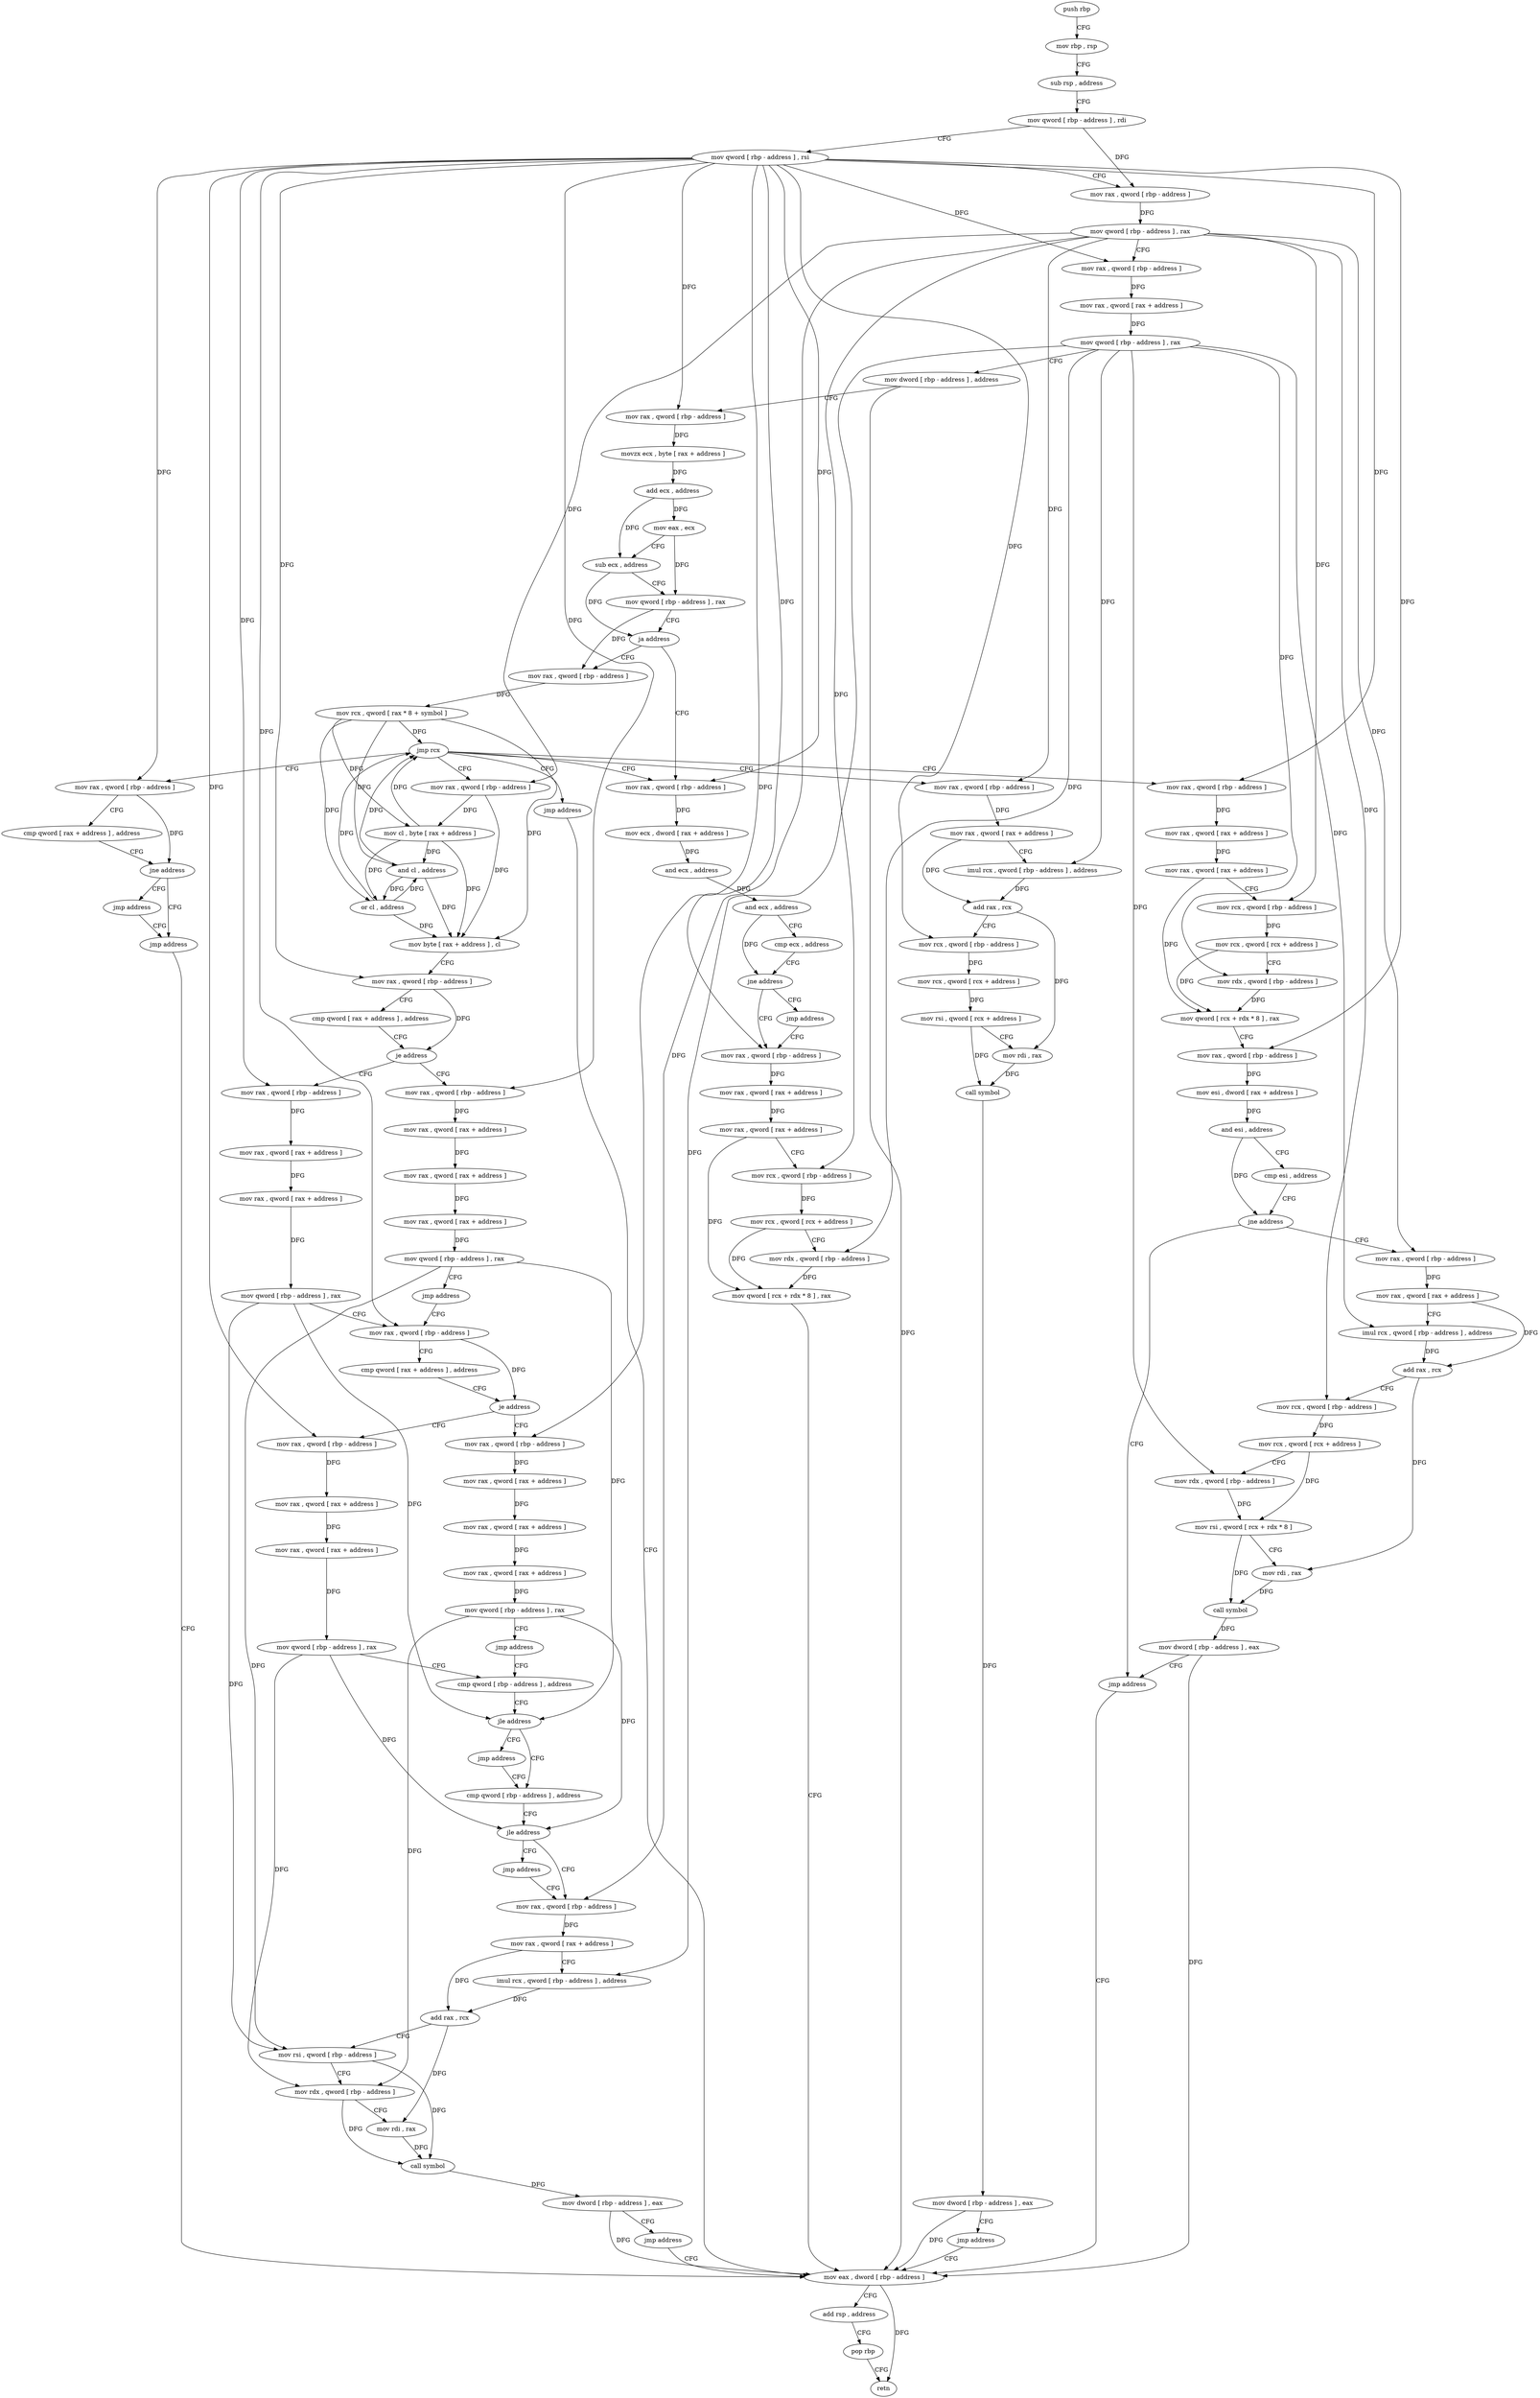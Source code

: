 digraph "func" {
"4270000" [label = "push rbp" ]
"4270001" [label = "mov rbp , rsp" ]
"4270004" [label = "sub rsp , address" ]
"4270008" [label = "mov qword [ rbp - address ] , rdi" ]
"4270012" [label = "mov qword [ rbp - address ] , rsi" ]
"4270016" [label = "mov rax , qword [ rbp - address ]" ]
"4270020" [label = "mov qword [ rbp - address ] , rax" ]
"4270024" [label = "mov rax , qword [ rbp - address ]" ]
"4270028" [label = "mov rax , qword [ rax + address ]" ]
"4270032" [label = "mov qword [ rbp - address ] , rax" ]
"4270036" [label = "mov dword [ rbp - address ] , address" ]
"4270043" [label = "mov rax , qword [ rbp - address ]" ]
"4270047" [label = "movzx ecx , byte [ rax + address ]" ]
"4270051" [label = "add ecx , address" ]
"4270054" [label = "mov eax , ecx" ]
"4270056" [label = "sub ecx , address" ]
"4270059" [label = "mov qword [ rbp - address ] , rax" ]
"4270063" [label = "ja address" ]
"4270470" [label = "mov rax , qword [ rbp - address ]" ]
"4270069" [label = "mov rax , qword [ rbp - address ]" ]
"4270474" [label = "mov ecx , dword [ rax + address ]" ]
"4270477" [label = "and ecx , address" ]
"4270483" [label = "and ecx , address" ]
"4270486" [label = "cmp ecx , address" ]
"4270489" [label = "jne address" ]
"4270500" [label = "mov rax , qword [ rbp - address ]" ]
"4270495" [label = "jmp address" ]
"4270073" [label = "mov rcx , qword [ rax * 8 + symbol ]" ]
"4270081" [label = "jmp rcx" ]
"4270083" [label = "jmp address" ]
"4270088" [label = "mov rax , qword [ rbp - address ]" ]
"4270113" [label = "mov rax , qword [ rbp - address ]" ]
"4270322" [label = "mov rax , qword [ rbp - address ]" ]
"4270369" [label = "mov rax , qword [ rbp - address ]" ]
"4270504" [label = "mov rax , qword [ rax + address ]" ]
"4270508" [label = "mov rax , qword [ rax + address ]" ]
"4270512" [label = "mov rcx , qword [ rbp - address ]" ]
"4270516" [label = "mov rcx , qword [ rcx + address ]" ]
"4270520" [label = "mov rdx , qword [ rbp - address ]" ]
"4270524" [label = "mov qword [ rcx + rdx * 8 ] , rax" ]
"4270528" [label = "mov eax , dword [ rbp - address ]" ]
"4270092" [label = "cmp qword [ rax + address ] , address" ]
"4270097" [label = "jne address" ]
"4270108" [label = "jmp address" ]
"4270103" [label = "jmp address" ]
"4270117" [label = "mov cl , byte [ rax + address ]" ]
"4270123" [label = "and cl , address" ]
"4270126" [label = "or cl , address" ]
"4270129" [label = "mov byte [ rax + address ] , cl" ]
"4270135" [label = "mov rax , qword [ rbp - address ]" ]
"4270139" [label = "cmp qword [ rax + address ] , address" ]
"4270144" [label = "je address" ]
"4270175" [label = "mov rax , qword [ rbp - address ]" ]
"4270150" [label = "mov rax , qword [ rbp - address ]" ]
"4270326" [label = "mov rax , qword [ rax + address ]" ]
"4270330" [label = "imul rcx , qword [ rbp - address ] , address" ]
"4270338" [label = "add rax , rcx" ]
"4270341" [label = "mov rcx , qword [ rbp - address ]" ]
"4270345" [label = "mov rcx , qword [ rcx + address ]" ]
"4270349" [label = "mov rsi , qword [ rcx + address ]" ]
"4270353" [label = "mov rdi , rax" ]
"4270356" [label = "call symbol" ]
"4270361" [label = "mov dword [ rbp - address ] , eax" ]
"4270364" [label = "jmp address" ]
"4270373" [label = "mov rax , qword [ rax + address ]" ]
"4270377" [label = "mov rax , qword [ rax + address ]" ]
"4270381" [label = "mov rcx , qword [ rbp - address ]" ]
"4270385" [label = "mov rcx , qword [ rcx + address ]" ]
"4270389" [label = "mov rdx , qword [ rbp - address ]" ]
"4270393" [label = "mov qword [ rcx + rdx * 8 ] , rax" ]
"4270397" [label = "mov rax , qword [ rbp - address ]" ]
"4270401" [label = "mov esi , dword [ rax + address ]" ]
"4270404" [label = "and esi , address" ]
"4270410" [label = "cmp esi , address" ]
"4270413" [label = "jne address" ]
"4270465" [label = "jmp address" ]
"4270419" [label = "mov rax , qword [ rbp - address ]" ]
"4270531" [label = "add rsp , address" ]
"4270535" [label = "pop rbp" ]
"4270536" [label = "retn" ]
"4270179" [label = "mov rax , qword [ rax + address ]" ]
"4270183" [label = "mov rax , qword [ rax + address ]" ]
"4270187" [label = "mov qword [ rbp - address ] , rax" ]
"4270191" [label = "mov rax , qword [ rbp - address ]" ]
"4270154" [label = "mov rax , qword [ rax + address ]" ]
"4270158" [label = "mov rax , qword [ rax + address ]" ]
"4270162" [label = "mov rax , qword [ rax + address ]" ]
"4270166" [label = "mov qword [ rbp - address ] , rax" ]
"4270170" [label = "jmp address" ]
"4270423" [label = "mov rax , qword [ rax + address ]" ]
"4270427" [label = "imul rcx , qword [ rbp - address ] , address" ]
"4270435" [label = "add rax , rcx" ]
"4270438" [label = "mov rcx , qword [ rbp - address ]" ]
"4270442" [label = "mov rcx , qword [ rcx + address ]" ]
"4270446" [label = "mov rdx , qword [ rbp - address ]" ]
"4270450" [label = "mov rsi , qword [ rcx + rdx * 8 ]" ]
"4270454" [label = "mov rdi , rax" ]
"4270457" [label = "call symbol" ]
"4270462" [label = "mov dword [ rbp - address ] , eax" ]
"4270231" [label = "mov rax , qword [ rbp - address ]" ]
"4270235" [label = "mov rax , qword [ rax + address ]" ]
"4270239" [label = "mov rax , qword [ rax + address ]" ]
"4270243" [label = "mov qword [ rbp - address ] , rax" ]
"4270247" [label = "cmp qword [ rbp - address ] , address" ]
"4270206" [label = "mov rax , qword [ rbp - address ]" ]
"4270210" [label = "mov rax , qword [ rax + address ]" ]
"4270214" [label = "mov rax , qword [ rax + address ]" ]
"4270218" [label = "mov rax , qword [ rax + address ]" ]
"4270222" [label = "mov qword [ rbp - address ] , rax" ]
"4270226" [label = "jmp address" ]
"4270195" [label = "cmp qword [ rax + address ] , address" ]
"4270200" [label = "je address" ]
"4270263" [label = "cmp qword [ rbp - address ] , address" ]
"4270268" [label = "jle address" ]
"4270279" [label = "mov rax , qword [ rbp - address ]" ]
"4270274" [label = "jmp address" ]
"4270258" [label = "jmp address" ]
"4270252" [label = "jle address" ]
"4270283" [label = "mov rax , qword [ rax + address ]" ]
"4270287" [label = "imul rcx , qword [ rbp - address ] , address" ]
"4270295" [label = "add rax , rcx" ]
"4270298" [label = "mov rsi , qword [ rbp - address ]" ]
"4270302" [label = "mov rdx , qword [ rbp - address ]" ]
"4270306" [label = "mov rdi , rax" ]
"4270309" [label = "call symbol" ]
"4270314" [label = "mov dword [ rbp - address ] , eax" ]
"4270317" [label = "jmp address" ]
"4270000" -> "4270001" [ label = "CFG" ]
"4270001" -> "4270004" [ label = "CFG" ]
"4270004" -> "4270008" [ label = "CFG" ]
"4270008" -> "4270012" [ label = "CFG" ]
"4270008" -> "4270016" [ label = "DFG" ]
"4270012" -> "4270016" [ label = "CFG" ]
"4270012" -> "4270024" [ label = "DFG" ]
"4270012" -> "4270043" [ label = "DFG" ]
"4270012" -> "4270470" [ label = "DFG" ]
"4270012" -> "4270500" [ label = "DFG" ]
"4270012" -> "4270088" [ label = "DFG" ]
"4270012" -> "4270135" [ label = "DFG" ]
"4270012" -> "4270341" [ label = "DFG" ]
"4270012" -> "4270369" [ label = "DFG" ]
"4270012" -> "4270397" [ label = "DFG" ]
"4270012" -> "4270175" [ label = "DFG" ]
"4270012" -> "4270150" [ label = "DFG" ]
"4270012" -> "4270191" [ label = "DFG" ]
"4270012" -> "4270231" [ label = "DFG" ]
"4270012" -> "4270206" [ label = "DFG" ]
"4270016" -> "4270020" [ label = "DFG" ]
"4270020" -> "4270024" [ label = "CFG" ]
"4270020" -> "4270512" [ label = "DFG" ]
"4270020" -> "4270113" [ label = "DFG" ]
"4270020" -> "4270322" [ label = "DFG" ]
"4270020" -> "4270381" [ label = "DFG" ]
"4270020" -> "4270419" [ label = "DFG" ]
"4270020" -> "4270438" [ label = "DFG" ]
"4270020" -> "4270279" [ label = "DFG" ]
"4270024" -> "4270028" [ label = "DFG" ]
"4270028" -> "4270032" [ label = "DFG" ]
"4270032" -> "4270036" [ label = "CFG" ]
"4270032" -> "4270520" [ label = "DFG" ]
"4270032" -> "4270330" [ label = "DFG" ]
"4270032" -> "4270389" [ label = "DFG" ]
"4270032" -> "4270427" [ label = "DFG" ]
"4270032" -> "4270446" [ label = "DFG" ]
"4270032" -> "4270287" [ label = "DFG" ]
"4270036" -> "4270043" [ label = "CFG" ]
"4270036" -> "4270528" [ label = "DFG" ]
"4270043" -> "4270047" [ label = "DFG" ]
"4270047" -> "4270051" [ label = "DFG" ]
"4270051" -> "4270054" [ label = "DFG" ]
"4270051" -> "4270056" [ label = "DFG" ]
"4270054" -> "4270056" [ label = "CFG" ]
"4270054" -> "4270059" [ label = "DFG" ]
"4270056" -> "4270059" [ label = "CFG" ]
"4270056" -> "4270063" [ label = "DFG" ]
"4270059" -> "4270063" [ label = "CFG" ]
"4270059" -> "4270069" [ label = "DFG" ]
"4270063" -> "4270470" [ label = "CFG" ]
"4270063" -> "4270069" [ label = "CFG" ]
"4270470" -> "4270474" [ label = "DFG" ]
"4270069" -> "4270073" [ label = "DFG" ]
"4270474" -> "4270477" [ label = "DFG" ]
"4270477" -> "4270483" [ label = "DFG" ]
"4270483" -> "4270486" [ label = "CFG" ]
"4270483" -> "4270489" [ label = "DFG" ]
"4270486" -> "4270489" [ label = "CFG" ]
"4270489" -> "4270500" [ label = "CFG" ]
"4270489" -> "4270495" [ label = "CFG" ]
"4270500" -> "4270504" [ label = "DFG" ]
"4270495" -> "4270500" [ label = "CFG" ]
"4270073" -> "4270081" [ label = "DFG" ]
"4270073" -> "4270117" [ label = "DFG" ]
"4270073" -> "4270123" [ label = "DFG" ]
"4270073" -> "4270126" [ label = "DFG" ]
"4270073" -> "4270129" [ label = "DFG" ]
"4270081" -> "4270083" [ label = "CFG" ]
"4270081" -> "4270088" [ label = "CFG" ]
"4270081" -> "4270113" [ label = "CFG" ]
"4270081" -> "4270322" [ label = "CFG" ]
"4270081" -> "4270369" [ label = "CFG" ]
"4270081" -> "4270470" [ label = "CFG" ]
"4270083" -> "4270528" [ label = "CFG" ]
"4270088" -> "4270092" [ label = "CFG" ]
"4270088" -> "4270097" [ label = "DFG" ]
"4270113" -> "4270117" [ label = "DFG" ]
"4270113" -> "4270129" [ label = "DFG" ]
"4270322" -> "4270326" [ label = "DFG" ]
"4270369" -> "4270373" [ label = "DFG" ]
"4270504" -> "4270508" [ label = "DFG" ]
"4270508" -> "4270512" [ label = "CFG" ]
"4270508" -> "4270524" [ label = "DFG" ]
"4270512" -> "4270516" [ label = "DFG" ]
"4270516" -> "4270520" [ label = "CFG" ]
"4270516" -> "4270524" [ label = "DFG" ]
"4270520" -> "4270524" [ label = "DFG" ]
"4270524" -> "4270528" [ label = "CFG" ]
"4270528" -> "4270531" [ label = "CFG" ]
"4270528" -> "4270536" [ label = "DFG" ]
"4270092" -> "4270097" [ label = "CFG" ]
"4270097" -> "4270108" [ label = "CFG" ]
"4270097" -> "4270103" [ label = "CFG" ]
"4270108" -> "4270528" [ label = "CFG" ]
"4270103" -> "4270108" [ label = "CFG" ]
"4270117" -> "4270123" [ label = "DFG" ]
"4270117" -> "4270081" [ label = "DFG" ]
"4270117" -> "4270126" [ label = "DFG" ]
"4270117" -> "4270129" [ label = "DFG" ]
"4270123" -> "4270126" [ label = "DFG" ]
"4270123" -> "4270081" [ label = "DFG" ]
"4270123" -> "4270129" [ label = "DFG" ]
"4270126" -> "4270129" [ label = "DFG" ]
"4270126" -> "4270081" [ label = "DFG" ]
"4270126" -> "4270123" [ label = "DFG" ]
"4270129" -> "4270135" [ label = "CFG" ]
"4270135" -> "4270139" [ label = "CFG" ]
"4270135" -> "4270144" [ label = "DFG" ]
"4270139" -> "4270144" [ label = "CFG" ]
"4270144" -> "4270175" [ label = "CFG" ]
"4270144" -> "4270150" [ label = "CFG" ]
"4270175" -> "4270179" [ label = "DFG" ]
"4270150" -> "4270154" [ label = "DFG" ]
"4270326" -> "4270330" [ label = "CFG" ]
"4270326" -> "4270338" [ label = "DFG" ]
"4270330" -> "4270338" [ label = "DFG" ]
"4270338" -> "4270341" [ label = "CFG" ]
"4270338" -> "4270353" [ label = "DFG" ]
"4270341" -> "4270345" [ label = "DFG" ]
"4270345" -> "4270349" [ label = "DFG" ]
"4270349" -> "4270353" [ label = "CFG" ]
"4270349" -> "4270356" [ label = "DFG" ]
"4270353" -> "4270356" [ label = "DFG" ]
"4270356" -> "4270361" [ label = "DFG" ]
"4270361" -> "4270364" [ label = "CFG" ]
"4270361" -> "4270528" [ label = "DFG" ]
"4270364" -> "4270528" [ label = "CFG" ]
"4270373" -> "4270377" [ label = "DFG" ]
"4270377" -> "4270381" [ label = "CFG" ]
"4270377" -> "4270393" [ label = "DFG" ]
"4270381" -> "4270385" [ label = "DFG" ]
"4270385" -> "4270389" [ label = "CFG" ]
"4270385" -> "4270393" [ label = "DFG" ]
"4270389" -> "4270393" [ label = "DFG" ]
"4270393" -> "4270397" [ label = "CFG" ]
"4270397" -> "4270401" [ label = "DFG" ]
"4270401" -> "4270404" [ label = "DFG" ]
"4270404" -> "4270410" [ label = "CFG" ]
"4270404" -> "4270413" [ label = "DFG" ]
"4270410" -> "4270413" [ label = "CFG" ]
"4270413" -> "4270465" [ label = "CFG" ]
"4270413" -> "4270419" [ label = "CFG" ]
"4270465" -> "4270528" [ label = "CFG" ]
"4270419" -> "4270423" [ label = "DFG" ]
"4270531" -> "4270535" [ label = "CFG" ]
"4270535" -> "4270536" [ label = "CFG" ]
"4270179" -> "4270183" [ label = "DFG" ]
"4270183" -> "4270187" [ label = "DFG" ]
"4270187" -> "4270191" [ label = "CFG" ]
"4270187" -> "4270252" [ label = "DFG" ]
"4270187" -> "4270298" [ label = "DFG" ]
"4270191" -> "4270195" [ label = "CFG" ]
"4270191" -> "4270200" [ label = "DFG" ]
"4270154" -> "4270158" [ label = "DFG" ]
"4270158" -> "4270162" [ label = "DFG" ]
"4270162" -> "4270166" [ label = "DFG" ]
"4270166" -> "4270170" [ label = "CFG" ]
"4270166" -> "4270252" [ label = "DFG" ]
"4270166" -> "4270298" [ label = "DFG" ]
"4270170" -> "4270191" [ label = "CFG" ]
"4270423" -> "4270427" [ label = "CFG" ]
"4270423" -> "4270435" [ label = "DFG" ]
"4270427" -> "4270435" [ label = "DFG" ]
"4270435" -> "4270438" [ label = "CFG" ]
"4270435" -> "4270454" [ label = "DFG" ]
"4270438" -> "4270442" [ label = "DFG" ]
"4270442" -> "4270446" [ label = "CFG" ]
"4270442" -> "4270450" [ label = "DFG" ]
"4270446" -> "4270450" [ label = "DFG" ]
"4270450" -> "4270454" [ label = "CFG" ]
"4270450" -> "4270457" [ label = "DFG" ]
"4270454" -> "4270457" [ label = "DFG" ]
"4270457" -> "4270462" [ label = "DFG" ]
"4270462" -> "4270465" [ label = "CFG" ]
"4270462" -> "4270528" [ label = "DFG" ]
"4270231" -> "4270235" [ label = "DFG" ]
"4270235" -> "4270239" [ label = "DFG" ]
"4270239" -> "4270243" [ label = "DFG" ]
"4270243" -> "4270247" [ label = "CFG" ]
"4270243" -> "4270268" [ label = "DFG" ]
"4270243" -> "4270302" [ label = "DFG" ]
"4270247" -> "4270252" [ label = "CFG" ]
"4270206" -> "4270210" [ label = "DFG" ]
"4270210" -> "4270214" [ label = "DFG" ]
"4270214" -> "4270218" [ label = "DFG" ]
"4270218" -> "4270222" [ label = "DFG" ]
"4270222" -> "4270226" [ label = "CFG" ]
"4270222" -> "4270268" [ label = "DFG" ]
"4270222" -> "4270302" [ label = "DFG" ]
"4270226" -> "4270247" [ label = "CFG" ]
"4270195" -> "4270200" [ label = "CFG" ]
"4270200" -> "4270231" [ label = "CFG" ]
"4270200" -> "4270206" [ label = "CFG" ]
"4270263" -> "4270268" [ label = "CFG" ]
"4270268" -> "4270279" [ label = "CFG" ]
"4270268" -> "4270274" [ label = "CFG" ]
"4270279" -> "4270283" [ label = "DFG" ]
"4270274" -> "4270279" [ label = "CFG" ]
"4270258" -> "4270263" [ label = "CFG" ]
"4270252" -> "4270263" [ label = "CFG" ]
"4270252" -> "4270258" [ label = "CFG" ]
"4270283" -> "4270287" [ label = "CFG" ]
"4270283" -> "4270295" [ label = "DFG" ]
"4270287" -> "4270295" [ label = "DFG" ]
"4270295" -> "4270298" [ label = "CFG" ]
"4270295" -> "4270306" [ label = "DFG" ]
"4270298" -> "4270302" [ label = "CFG" ]
"4270298" -> "4270309" [ label = "DFG" ]
"4270302" -> "4270306" [ label = "CFG" ]
"4270302" -> "4270309" [ label = "DFG" ]
"4270306" -> "4270309" [ label = "DFG" ]
"4270309" -> "4270314" [ label = "DFG" ]
"4270314" -> "4270317" [ label = "CFG" ]
"4270314" -> "4270528" [ label = "DFG" ]
"4270317" -> "4270528" [ label = "CFG" ]
}
